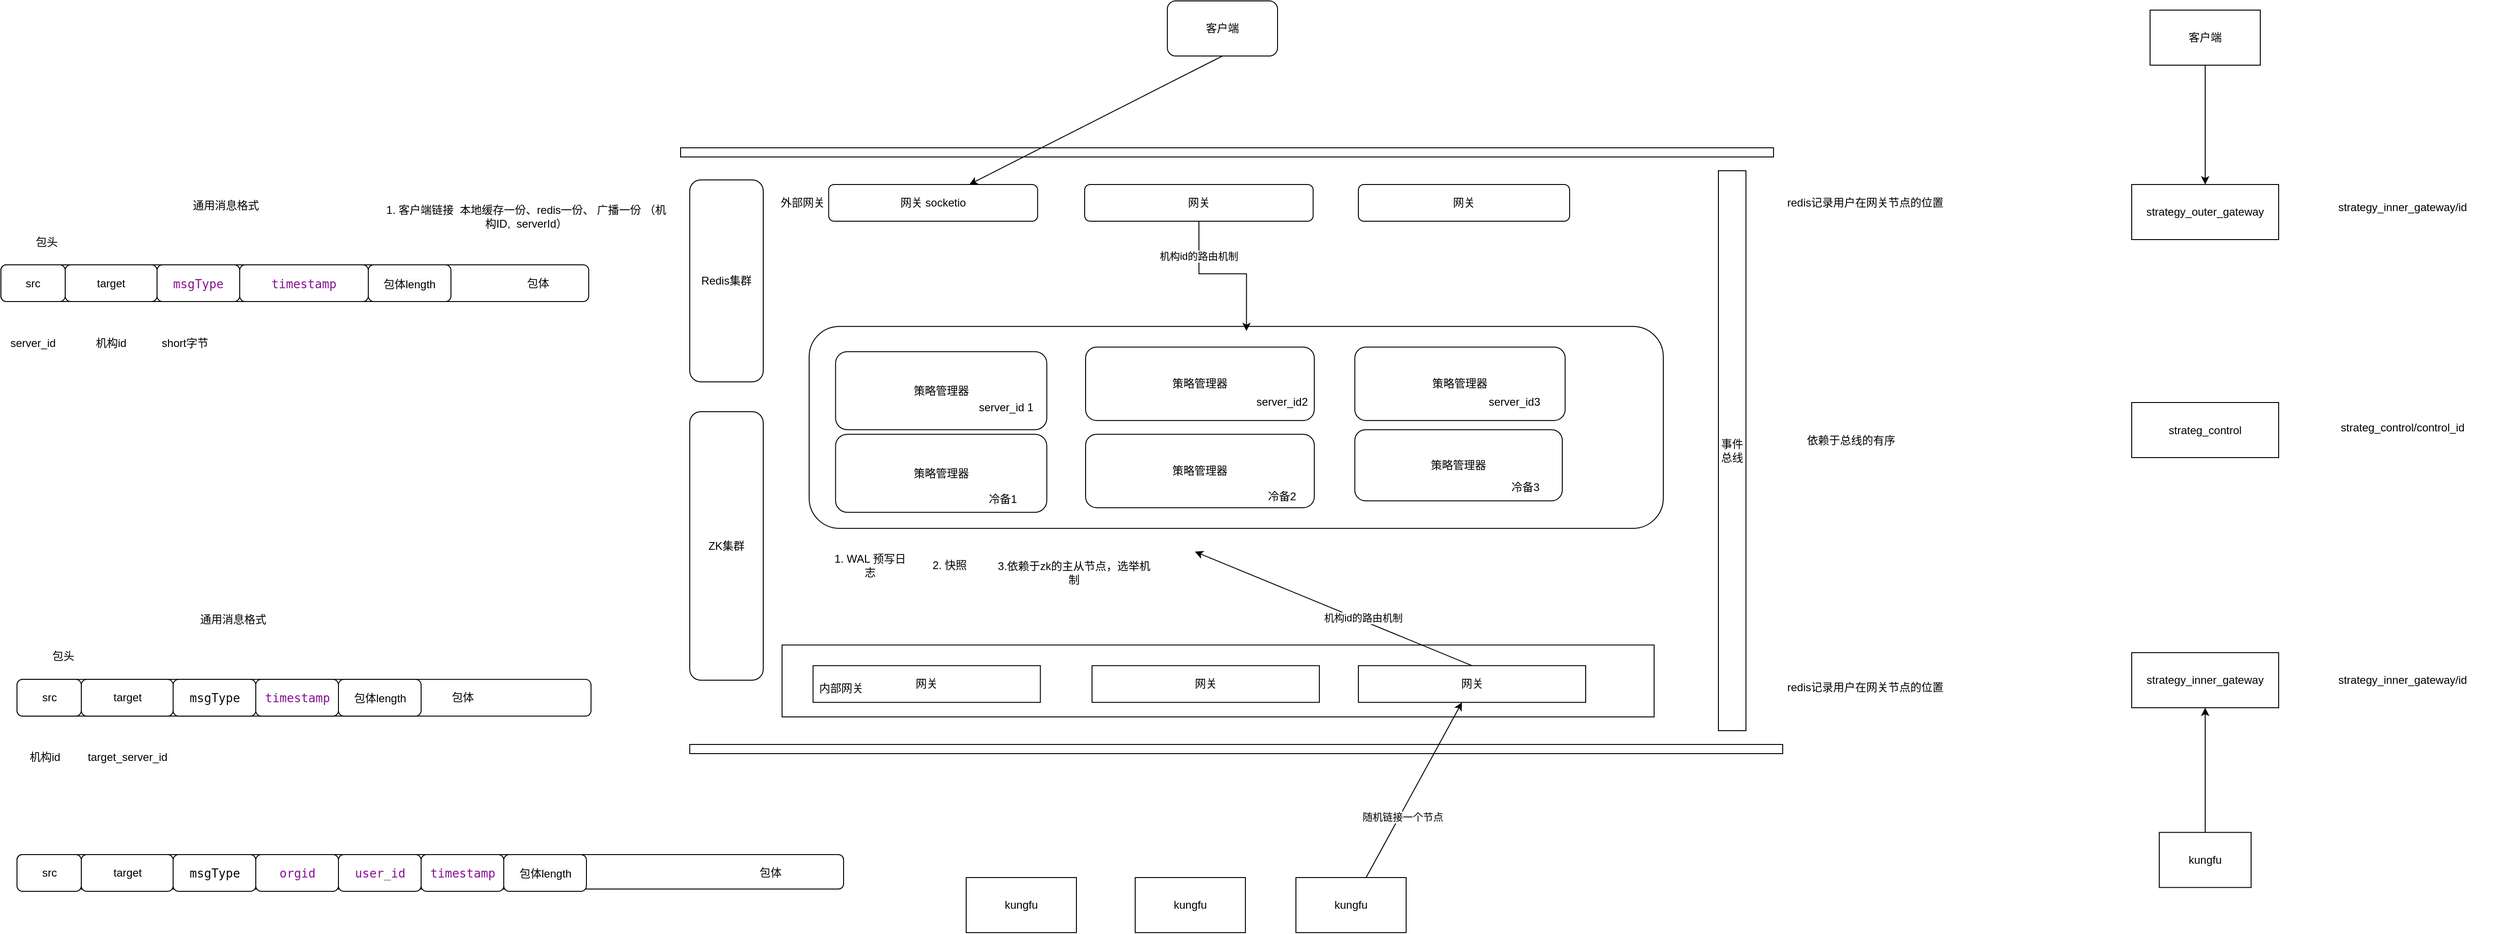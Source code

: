 <mxfile version="26.1.1">
  <diagram name="第 1 页" id="b01kbvbIfaKDo9PnE9iw">
    <mxGraphModel dx="2514" dy="878" grid="1" gridSize="10" guides="1" tooltips="1" connect="1" arrows="1" fold="1" page="1" pageScale="1" pageWidth="827" pageHeight="1169" math="0" shadow="0">
      <root>
        <mxCell id="0" />
        <mxCell id="1" parent="0" />
        <mxCell id="lOrVEeAkQtlxeltVuI04-27" value="网关" style="rounded=0;whiteSpace=wrap;html=1;" parent="1" vertex="1">
          <mxGeometry x="110.5" y="871.67" width="949.5" height="78.33" as="geometry" />
        </mxCell>
        <mxCell id="lOrVEeAkQtlxeltVuI04-11" value="" style="rounded=1;whiteSpace=wrap;html=1;" parent="1" vertex="1">
          <mxGeometry x="140" y="524.59" width="930" height="220" as="geometry" />
        </mxCell>
        <mxCell id="R9i5wPIuISrtGQEBOl63-2" value="" style="rounded=0;whiteSpace=wrap;html=1;" parent="1" vertex="1">
          <mxGeometry x="10" y="980" width="1190" height="10" as="geometry" />
        </mxCell>
        <mxCell id="R9i5wPIuISrtGQEBOl63-3" value="" style="rounded=0;whiteSpace=wrap;html=1;" parent="1" vertex="1">
          <mxGeometry y="330" width="1190" height="10" as="geometry" />
        </mxCell>
        <mxCell id="lOrVEeAkQtlxeltVuI04-39" style="rounded=0;orthogonalLoop=1;jettySize=auto;html=1;exitX=0.5;exitY=1;exitDx=0;exitDy=0;" parent="1" source="R9i5wPIuISrtGQEBOl63-7" target="lOrVEeAkQtlxeltVuI04-36" edge="1">
          <mxGeometry relative="1" as="geometry" />
        </mxCell>
        <mxCell id="R9i5wPIuISrtGQEBOl63-7" value="客户端" style="rounded=1;whiteSpace=wrap;html=1;" parent="1" vertex="1">
          <mxGeometry x="530" y="170" width="120" height="60" as="geometry" />
        </mxCell>
        <mxCell id="R9i5wPIuISrtGQEBOl63-9" value="kungfu" style="rounded=0;whiteSpace=wrap;html=1;" parent="1" vertex="1">
          <mxGeometry x="311" y="1125" width="120" height="60" as="geometry" />
        </mxCell>
        <mxCell id="g3Kdrfh8wh_fjqi-vKDI-14" style="rounded=0;orthogonalLoop=1;jettySize=auto;html=1;" parent="1" source="R9i5wPIuISrtGQEBOl63-10" target="lOrVEeAkQtlxeltVuI04-26" edge="1">
          <mxGeometry relative="1" as="geometry">
            <Array as="points" />
          </mxGeometry>
        </mxCell>
        <mxCell id="fZogc4l2z4hbRh4Dm977-39" value="随机链接一个节点" style="edgeLabel;html=1;align=center;verticalAlign=middle;resizable=0;points=[];" vertex="1" connectable="0" parent="g3Kdrfh8wh_fjqi-vKDI-14">
          <mxGeometry x="-0.293" y="-3" relative="1" as="geometry">
            <mxPoint as="offset" />
          </mxGeometry>
        </mxCell>
        <mxCell id="R9i5wPIuISrtGQEBOl63-10" value="kungfu" style="rounded=0;whiteSpace=wrap;html=1;" parent="1" vertex="1">
          <mxGeometry x="670" y="1125" width="120" height="60" as="geometry" />
        </mxCell>
        <mxCell id="R9i5wPIuISrtGQEBOl63-11" value="kungfu" style="rounded=0;whiteSpace=wrap;html=1;" parent="1" vertex="1">
          <mxGeometry x="495" y="1125" width="120" height="60" as="geometry" />
        </mxCell>
        <mxCell id="R9i5wPIuISrtGQEBOl63-13" value="事件总线" style="rounded=0;whiteSpace=wrap;html=1;" parent="1" vertex="1">
          <mxGeometry x="1130" y="355" width="30" height="610" as="geometry" />
        </mxCell>
        <mxCell id="R9i5wPIuISrtGQEBOl63-14" value="策略管理器" style="rounded=1;whiteSpace=wrap;html=1;" parent="1" vertex="1">
          <mxGeometry x="734.13" y="547.09" width="229" height="80" as="geometry" />
        </mxCell>
        <mxCell id="R9i5wPIuISrtGQEBOl63-15" value="策略管理器" style="rounded=1;whiteSpace=wrap;html=1;" parent="1" vertex="1">
          <mxGeometry x="441" y="547.09" width="249" height="80" as="geometry" />
        </mxCell>
        <mxCell id="R9i5wPIuISrtGQEBOl63-16" value="策略管理器" style="rounded=1;whiteSpace=wrap;html=1;" parent="1" vertex="1">
          <mxGeometry x="168.75" y="552.09" width="230" height="85" as="geometry" />
        </mxCell>
        <mxCell id="0-dD-s0z4eZFYw8BseGD-2" value="1. 客户端链接&amp;nbsp; 本地缓存一份、redis一份、 广播一份 （机构ID,&amp;nbsp; serverId）" style="text;html=1;align=center;verticalAlign=middle;whiteSpace=wrap;rounded=0;" parent="1" vertex="1">
          <mxGeometry x="-327.5" y="390" width="317.5" height="30" as="geometry" />
        </mxCell>
        <mxCell id="0-dD-s0z4eZFYw8BseGD-7" value="ZK集群" style="rounded=1;whiteSpace=wrap;html=1;" parent="1" vertex="1">
          <mxGeometry x="10" y="617.5" width="80" height="292.5" as="geometry" />
        </mxCell>
        <mxCell id="0-dD-s0z4eZFYw8BseGD-8" value="Redis集群" style="rounded=1;whiteSpace=wrap;html=1;" parent="1" vertex="1">
          <mxGeometry x="10" y="365" width="80" height="220" as="geometry" />
        </mxCell>
        <mxCell id="0-dD-s0z4eZFYw8BseGD-14" value="" style="rounded=1;whiteSpace=wrap;html=1;" parent="1" vertex="1">
          <mxGeometry x="-722.5" y="909.17" width="625" height="40" as="geometry" />
        </mxCell>
        <mxCell id="0-dD-s0z4eZFYw8BseGD-15" value="通用消息格式" style="text;html=1;align=center;verticalAlign=middle;whiteSpace=wrap;rounded=0;" parent="1" vertex="1">
          <mxGeometry x="-577.5" y="829.17" width="180" height="30" as="geometry" />
        </mxCell>
        <mxCell id="0-dD-s0z4eZFYw8BseGD-18" value="包头" style="text;html=1;align=center;verticalAlign=middle;whiteSpace=wrap;rounded=0;" parent="1" vertex="1">
          <mxGeometry x="-702.5" y="869.17" width="60" height="30" as="geometry" />
        </mxCell>
        <mxCell id="0-dD-s0z4eZFYw8BseGD-19" value="包体" style="text;html=1;align=center;verticalAlign=middle;whiteSpace=wrap;rounded=0;" parent="1" vertex="1">
          <mxGeometry x="-267.5" y="914.17" width="60" height="30" as="geometry" />
        </mxCell>
        <mxCell id="0-dD-s0z4eZFYw8BseGD-20" value="src" style="rounded=1;whiteSpace=wrap;html=1;" parent="1" vertex="1">
          <mxGeometry x="-722.5" y="909.17" width="70" height="40" as="geometry" />
        </mxCell>
        <mxCell id="0-dD-s0z4eZFYw8BseGD-21" value="target" style="rounded=1;whiteSpace=wrap;html=1;" parent="1" vertex="1">
          <mxGeometry x="-652.5" y="909.17" width="100" height="40" as="geometry" />
        </mxCell>
        <mxCell id="0-dD-s0z4eZFYw8BseGD-23" value="server_id 1" style="text;html=1;align=center;verticalAlign=middle;whiteSpace=wrap;rounded=0;" parent="1" vertex="1">
          <mxGeometry x="309.75" y="596.26" width="89" height="32.5" as="geometry" />
        </mxCell>
        <mxCell id="0-dD-s0z4eZFYw8BseGD-24" value="server_id2" style="text;html=1;align=center;verticalAlign=middle;whiteSpace=wrap;rounded=0;" parent="1" vertex="1">
          <mxGeometry x="625" y="592.09" width="60" height="30" as="geometry" />
        </mxCell>
        <mxCell id="0-dD-s0z4eZFYw8BseGD-25" value="server_id3" style="text;html=1;align=center;verticalAlign=middle;whiteSpace=wrap;rounded=0;" parent="1" vertex="1">
          <mxGeometry x="878.13" y="592.09" width="60" height="30" as="geometry" />
        </mxCell>
        <mxCell id="0-dD-s0z4eZFYw8BseGD-26" value="&lt;div style=&quot;background-color: rgb(255, 255, 255); color: rgb(8, 8, 8);&quot;&gt;&lt;pre style=&quot;font-family:&#39;JetBrains Mono&#39;,monospace;font-size:9.8pt;&quot;&gt;msgType&lt;/pre&gt;&lt;/div&gt;" style="rounded=1;whiteSpace=wrap;html=1;" parent="1" vertex="1">
          <mxGeometry x="-552.5" y="909.17" width="90" height="40" as="geometry" />
        </mxCell>
        <mxCell id="0-dD-s0z4eZFYw8BseGD-27" value="&lt;div style=&quot;background-color: rgb(255, 255, 255); color: rgb(8, 8, 8);&quot;&gt;&lt;pre style=&quot;font-family:&#39;JetBrains Mono&#39;,monospace;font-size:9.8pt;&quot;&gt;&lt;span style=&quot;color: rgb(0, 0, 0); font-family: Helvetica; font-size: 12px; white-space: normal; background-color: rgb(251, 251, 251);&quot;&gt;包体length&lt;/span&gt;&lt;/pre&gt;&lt;/div&gt;" style="rounded=1;whiteSpace=wrap;html=1;" parent="1" vertex="1">
          <mxGeometry x="-372.5" y="909.17" width="90" height="40" as="geometry" />
        </mxCell>
        <mxCell id="0-dD-s0z4eZFYw8BseGD-30" value="target_server_id" style="text;html=1;align=center;verticalAlign=middle;whiteSpace=wrap;rounded=0;" parent="1" vertex="1">
          <mxGeometry x="-632.5" y="979.17" width="60" height="30" as="geometry" />
        </mxCell>
        <mxCell id="0-dD-s0z4eZFYw8BseGD-31" value="" style="rounded=1;whiteSpace=wrap;html=1;" parent="1" vertex="1">
          <mxGeometry x="-740" y="457.5" width="640" height="40" as="geometry" />
        </mxCell>
        <mxCell id="0-dD-s0z4eZFYw8BseGD-32" value="通用消息格式" style="text;html=1;align=center;verticalAlign=middle;whiteSpace=wrap;rounded=0;" parent="1" vertex="1">
          <mxGeometry x="-585" y="377.5" width="180" height="30" as="geometry" />
        </mxCell>
        <mxCell id="0-dD-s0z4eZFYw8BseGD-33" value="" style="rounded=1;whiteSpace=wrap;html=1;" parent="1" vertex="1">
          <mxGeometry x="-740" y="457.5" width="350" height="40" as="geometry" />
        </mxCell>
        <mxCell id="0-dD-s0z4eZFYw8BseGD-34" value="包头" style="text;html=1;align=center;verticalAlign=middle;whiteSpace=wrap;rounded=0;" parent="1" vertex="1">
          <mxGeometry x="-720" y="417.5" width="60" height="30" as="geometry" />
        </mxCell>
        <mxCell id="0-dD-s0z4eZFYw8BseGD-35" value="包体" style="text;html=1;align=center;verticalAlign=middle;whiteSpace=wrap;rounded=0;" parent="1" vertex="1">
          <mxGeometry x="-185" y="462.5" width="60" height="30" as="geometry" />
        </mxCell>
        <mxCell id="0-dD-s0z4eZFYw8BseGD-36" value="src" style="rounded=1;whiteSpace=wrap;html=1;" parent="1" vertex="1">
          <mxGeometry x="-740" y="457.5" width="70" height="40" as="geometry" />
        </mxCell>
        <mxCell id="0-dD-s0z4eZFYw8BseGD-37" value="target" style="rounded=1;whiteSpace=wrap;html=1;" parent="1" vertex="1">
          <mxGeometry x="-670" y="457.5" width="100" height="40" as="geometry" />
        </mxCell>
        <mxCell id="0-dD-s0z4eZFYw8BseGD-38" value="&lt;div style=&quot;background-color:#ffffff;color:#080808&quot;&gt;&lt;pre style=&quot;font-family:&#39;JetBrains Mono&#39;,monospace;font-size:9.8pt;&quot;&gt;&lt;span style=&quot;color:#871094;&quot;&gt;timestamp&lt;/span&gt;&lt;/pre&gt;&lt;/div&gt;" style="rounded=1;whiteSpace=wrap;html=1;" parent="1" vertex="1">
          <mxGeometry x="-480" y="457.5" width="140" height="40" as="geometry" />
        </mxCell>
        <mxCell id="0-dD-s0z4eZFYw8BseGD-39" value="&lt;div style=&quot;background-color: rgb(255, 255, 255); color: rgb(8, 8, 8);&quot;&gt;&lt;pre style=&quot;font-family:&#39;JetBrains Mono&#39;,monospace;font-size:9.8pt;&quot;&gt;&lt;span style=&quot;color: rgb(0, 0, 0); font-family: Helvetica; font-size: 12px; white-space: normal; background-color: rgb(251, 251, 251);&quot;&gt;包体length&lt;/span&gt;&lt;/pre&gt;&lt;/div&gt;" style="rounded=1;whiteSpace=wrap;html=1;" parent="1" vertex="1">
          <mxGeometry x="-340" y="457.5" width="90" height="40" as="geometry" />
        </mxCell>
        <mxCell id="0-dD-s0z4eZFYw8BseGD-40" value="server_id" style="text;html=1;align=center;verticalAlign=middle;whiteSpace=wrap;rounded=0;" parent="1" vertex="1">
          <mxGeometry x="-735" y="527.5" width="60" height="30" as="geometry" />
        </mxCell>
        <mxCell id="0-dD-s0z4eZFYw8BseGD-41" value="机构id" style="text;html=1;align=center;verticalAlign=middle;whiteSpace=wrap;rounded=0;" parent="1" vertex="1">
          <mxGeometry x="-650" y="527.5" width="60" height="30" as="geometry" />
        </mxCell>
        <mxCell id="0-dD-s0z4eZFYw8BseGD-42" value="机构id" style="text;html=1;align=center;verticalAlign=middle;whiteSpace=wrap;rounded=0;" parent="1" vertex="1">
          <mxGeometry x="-722.5" y="979.17" width="60" height="30" as="geometry" />
        </mxCell>
        <mxCell id="lOrVEeAkQtlxeltVuI04-24" value="网关" style="rounded=0;whiteSpace=wrap;html=1;" parent="1" vertex="1">
          <mxGeometry x="144.25" y="894.17" width="247.5" height="40" as="geometry" />
        </mxCell>
        <mxCell id="lOrVEeAkQtlxeltVuI04-25" value="网关" style="rounded=0;whiteSpace=wrap;html=1;" parent="1" vertex="1">
          <mxGeometry x="448" y="894.17" width="247.5" height="40" as="geometry" />
        </mxCell>
        <mxCell id="lOrVEeAkQtlxeltVuI04-30" style="rounded=0;orthogonalLoop=1;jettySize=auto;html=1;exitX=0.5;exitY=0;exitDx=0;exitDy=0;" parent="1" source="lOrVEeAkQtlxeltVuI04-26" edge="1">
          <mxGeometry relative="1" as="geometry">
            <mxPoint x="560" y="770" as="targetPoint" />
          </mxGeometry>
        </mxCell>
        <mxCell id="lOrVEeAkQtlxeltVuI04-33" value="机构id的路由机制" style="edgeLabel;html=1;align=center;verticalAlign=middle;resizable=0;points=[];" parent="lOrVEeAkQtlxeltVuI04-30" vertex="1" connectable="0">
          <mxGeometry x="-0.208" y="-4" relative="1" as="geometry">
            <mxPoint x="-1" as="offset" />
          </mxGeometry>
        </mxCell>
        <mxCell id="lOrVEeAkQtlxeltVuI04-26" value="网关" style="rounded=0;whiteSpace=wrap;html=1;" parent="1" vertex="1">
          <mxGeometry x="738" y="894.17" width="247.5" height="40" as="geometry" />
        </mxCell>
        <mxCell id="lOrVEeAkQtlxeltVuI04-36" value="网关 socketio" style="rounded=1;whiteSpace=wrap;html=1;" parent="1" vertex="1">
          <mxGeometry x="161.25" y="370" width="227.5" height="40" as="geometry" />
        </mxCell>
        <mxCell id="lOrVEeAkQtlxeltVuI04-37" value="网关" style="rounded=1;whiteSpace=wrap;html=1;" parent="1" vertex="1">
          <mxGeometry x="440" y="370" width="248.75" height="40" as="geometry" />
        </mxCell>
        <mxCell id="lOrVEeAkQtlxeltVuI04-38" value="网关" style="rounded=1;whiteSpace=wrap;html=1;" parent="1" vertex="1">
          <mxGeometry x="738" y="370" width="230" height="40" as="geometry" />
        </mxCell>
        <mxCell id="g3Kdrfh8wh_fjqi-vKDI-19" value="&lt;div style=&quot;background-color: rgb(255, 255, 255); color: rgb(8, 8, 8);&quot;&gt;&lt;pre style=&quot;font-family:&#39;JetBrains Mono&#39;,monospace;font-size:9.8pt;&quot;&gt;&lt;span style=&quot;color: rgb(135, 16, 148);&quot;&gt;msgType&lt;/span&gt;&lt;/pre&gt;&lt;/div&gt;" style="rounded=1;whiteSpace=wrap;html=1;" parent="1" vertex="1">
          <mxGeometry x="-570" y="457.5" width="90" height="40" as="geometry" />
        </mxCell>
        <mxCell id="g3Kdrfh8wh_fjqi-vKDI-20" value="short字节" style="text;html=1;align=center;verticalAlign=middle;resizable=0;points=[];autosize=1;strokeColor=none;fillColor=none;" parent="1" vertex="1">
          <mxGeometry x="-580" y="527.5" width="80" height="30" as="geometry" />
        </mxCell>
        <mxCell id="g3Kdrfh8wh_fjqi-vKDI-21" value="&lt;div style=&quot;background-color: rgb(255, 255, 255); color: rgb(8, 8, 8);&quot;&gt;&lt;pre style=&quot;font-family:&#39;JetBrains Mono&#39;,monospace;font-size:9.8pt;&quot;&gt;&lt;pre style=&quot;font-family: &amp;quot;JetBrains Mono&amp;quot;, monospace; font-size: 9.8pt;&quot;&gt;&lt;span style=&quot;color: rgb(135, 16, 148);&quot;&gt;timestamp&lt;/span&gt;&lt;/pre&gt;&lt;/pre&gt;&lt;/div&gt;" style="rounded=1;whiteSpace=wrap;html=1;" parent="1" vertex="1">
          <mxGeometry x="-462.5" y="909.17" width="90" height="40" as="geometry" />
        </mxCell>
        <mxCell id="g3Kdrfh8wh_fjqi-vKDI-25" value="内部网关" style="text;html=1;align=center;verticalAlign=middle;whiteSpace=wrap;rounded=0;" parent="1" vertex="1">
          <mxGeometry x="145" y="904.17" width="60" height="30" as="geometry" />
        </mxCell>
        <mxCell id="g3Kdrfh8wh_fjqi-vKDI-26" value="外部网关" style="text;html=1;align=center;verticalAlign=middle;whiteSpace=wrap;rounded=0;" parent="1" vertex="1">
          <mxGeometry x="102.5" y="375" width="60" height="30" as="geometry" />
        </mxCell>
        <mxCell id="g3Kdrfh8wh_fjqi-vKDI-27" style="edgeStyle=orthogonalEdgeStyle;rounded=0;orthogonalLoop=1;jettySize=auto;html=1;exitX=0.5;exitY=1;exitDx=0;exitDy=0;entryX=0.512;entryY=0.023;entryDx=0;entryDy=0;entryPerimeter=0;" parent="1" source="lOrVEeAkQtlxeltVuI04-37" target="lOrVEeAkQtlxeltVuI04-11" edge="1">
          <mxGeometry relative="1" as="geometry" />
        </mxCell>
        <mxCell id="fZogc4l2z4hbRh4Dm977-37" value="机构id的路由机制" style="edgeLabel;html=1;align=center;verticalAlign=middle;resizable=0;points=[];" vertex="1" connectable="0" parent="g3Kdrfh8wh_fjqi-vKDI-27">
          <mxGeometry x="-0.561" y="-1" relative="1" as="geometry">
            <mxPoint as="offset" />
          </mxGeometry>
        </mxCell>
        <mxCell id="fZogc4l2z4hbRh4Dm977-2" value="策略管理器" style="rounded=1;whiteSpace=wrap;html=1;" vertex="1" parent="1">
          <mxGeometry x="168.75" y="642.09" width="230" height="85" as="geometry" />
        </mxCell>
        <mxCell id="fZogc4l2z4hbRh4Dm977-3" value="策略管理器" style="rounded=1;whiteSpace=wrap;html=1;" vertex="1" parent="1">
          <mxGeometry x="441" y="642.09" width="249" height="80" as="geometry" />
        </mxCell>
        <mxCell id="fZogc4l2z4hbRh4Dm977-4" value="策略管理器" style="rounded=1;whiteSpace=wrap;html=1;" vertex="1" parent="1">
          <mxGeometry x="734.13" y="637.09" width="225.87" height="77.5" as="geometry" />
        </mxCell>
        <mxCell id="fZogc4l2z4hbRh4Dm977-5" value="strategy_inner_gateway" style="rounded=0;whiteSpace=wrap;html=1;" vertex="1" parent="1">
          <mxGeometry x="1580" y="880" width="160" height="60" as="geometry" />
        </mxCell>
        <mxCell id="fZogc4l2z4hbRh4Dm977-7" style="edgeStyle=orthogonalEdgeStyle;rounded=0;orthogonalLoop=1;jettySize=auto;html=1;entryX=0.5;entryY=1;entryDx=0;entryDy=0;" edge="1" parent="1" source="fZogc4l2z4hbRh4Dm977-6" target="fZogc4l2z4hbRh4Dm977-5">
          <mxGeometry relative="1" as="geometry" />
        </mxCell>
        <mxCell id="fZogc4l2z4hbRh4Dm977-6" value="kungfu" style="rounded=0;whiteSpace=wrap;html=1;" vertex="1" parent="1">
          <mxGeometry x="1610" y="1075.83" width="100" height="60" as="geometry" />
        </mxCell>
        <mxCell id="fZogc4l2z4hbRh4Dm977-8" value="strategy_inner_gateway/id" style="text;html=1;align=center;verticalAlign=middle;whiteSpace=wrap;rounded=0;" vertex="1" parent="1">
          <mxGeometry x="1770" y="897.08" width="210" height="25.83" as="geometry" />
        </mxCell>
        <mxCell id="fZogc4l2z4hbRh4Dm977-9" value="strateg_control" style="rounded=0;whiteSpace=wrap;html=1;" vertex="1" parent="1">
          <mxGeometry x="1580" y="607.5" width="160" height="60" as="geometry" />
        </mxCell>
        <mxCell id="fZogc4l2z4hbRh4Dm977-10" value="strategy_outer_gateway" style="rounded=0;whiteSpace=wrap;html=1;" vertex="1" parent="1">
          <mxGeometry x="1580" y="370.0" width="160" height="60" as="geometry" />
        </mxCell>
        <mxCell id="fZogc4l2z4hbRh4Dm977-13" style="edgeStyle=orthogonalEdgeStyle;rounded=0;orthogonalLoop=1;jettySize=auto;html=1;" edge="1" parent="1" source="fZogc4l2z4hbRh4Dm977-12" target="fZogc4l2z4hbRh4Dm977-10">
          <mxGeometry relative="1" as="geometry" />
        </mxCell>
        <mxCell id="fZogc4l2z4hbRh4Dm977-12" value="客户端" style="rounded=0;whiteSpace=wrap;html=1;" vertex="1" parent="1">
          <mxGeometry x="1600" y="180" width="120" height="60" as="geometry" />
        </mxCell>
        <mxCell id="fZogc4l2z4hbRh4Dm977-14" value="strategy_inner_gateway/id" style="text;html=1;align=center;verticalAlign=middle;whiteSpace=wrap;rounded=0;" vertex="1" parent="1">
          <mxGeometry x="1770" y="381.67" width="210" height="25.83" as="geometry" />
        </mxCell>
        <mxCell id="fZogc4l2z4hbRh4Dm977-15" value="" style="rounded=1;whiteSpace=wrap;html=1;" vertex="1" parent="1">
          <mxGeometry x="-722.5" y="1100" width="900" height="37.5" as="geometry" />
        </mxCell>
        <mxCell id="fZogc4l2z4hbRh4Dm977-16" value="包体" style="text;html=1;align=center;verticalAlign=middle;whiteSpace=wrap;rounded=0;" vertex="1" parent="1">
          <mxGeometry x="67.5" y="1105" width="60" height="30" as="geometry" />
        </mxCell>
        <mxCell id="fZogc4l2z4hbRh4Dm977-17" value="src" style="rounded=1;whiteSpace=wrap;html=1;" vertex="1" parent="1">
          <mxGeometry x="-722.5" y="1100" width="70" height="40" as="geometry" />
        </mxCell>
        <mxCell id="fZogc4l2z4hbRh4Dm977-18" value="target" style="rounded=1;whiteSpace=wrap;html=1;" vertex="1" parent="1">
          <mxGeometry x="-652.5" y="1100" width="100" height="40" as="geometry" />
        </mxCell>
        <mxCell id="fZogc4l2z4hbRh4Dm977-19" value="&lt;div style=&quot;background-color: rgb(255, 255, 255); color: rgb(8, 8, 8);&quot;&gt;&lt;pre style=&quot;font-family:&#39;JetBrains Mono&#39;,monospace;font-size:9.8pt;&quot;&gt;msgType&lt;/pre&gt;&lt;/div&gt;" style="rounded=1;whiteSpace=wrap;html=1;" vertex="1" parent="1">
          <mxGeometry x="-552.5" y="1100" width="90" height="40" as="geometry" />
        </mxCell>
        <mxCell id="fZogc4l2z4hbRh4Dm977-20" value="&lt;div style=&quot;background-color: rgb(255, 255, 255); color: rgb(8, 8, 8);&quot;&gt;&lt;pre style=&quot;font-family:&#39;JetBrains Mono&#39;,monospace;font-size:9.8pt;&quot;&gt;&lt;span style=&quot;color: rgb(0, 0, 0); font-family: Helvetica; font-size: 12px; white-space: normal; background-color: rgb(251, 251, 251);&quot;&gt;包体length&lt;/span&gt;&lt;/pre&gt;&lt;/div&gt;" style="rounded=1;whiteSpace=wrap;html=1;" vertex="1" parent="1">
          <mxGeometry x="-192.5" y="1100" width="90" height="40" as="geometry" />
        </mxCell>
        <mxCell id="fZogc4l2z4hbRh4Dm977-21" value="&lt;div style=&quot;background-color: rgb(255, 255, 255); color: rgb(8, 8, 8);&quot;&gt;&lt;pre style=&quot;font-family:&#39;JetBrains Mono&#39;,monospace;font-size:9.8pt;&quot;&gt;&lt;pre style=&quot;font-family: &amp;quot;JetBrains Mono&amp;quot;, monospace; font-size: 9.8pt;&quot;&gt;&lt;span style=&quot;color: rgb(135, 16, 148);&quot;&gt;timestamp&lt;/span&gt;&lt;/pre&gt;&lt;/pre&gt;&lt;/div&gt;" style="rounded=1;whiteSpace=wrap;html=1;" vertex="1" parent="1">
          <mxGeometry x="-282.5" y="1100" width="90" height="40" as="geometry" />
        </mxCell>
        <mxCell id="fZogc4l2z4hbRh4Dm977-23" value="&lt;div style=&quot;background-color: rgb(255, 255, 255); color: rgb(8, 8, 8);&quot;&gt;&lt;pre style=&quot;font-family:&#39;JetBrains Mono&#39;,monospace;font-size:9.8pt;&quot;&gt;&lt;pre style=&quot;font-family: &amp;quot;JetBrains Mono&amp;quot;, monospace; font-size: 9.8pt;&quot;&gt;&lt;span style=&quot;color: rgb(135, 16, 148);&quot;&gt;orgid&lt;/span&gt;&lt;/pre&gt;&lt;/pre&gt;&lt;/div&gt;" style="rounded=1;whiteSpace=wrap;html=1;" vertex="1" parent="1">
          <mxGeometry x="-462.5" y="1100" width="90" height="40" as="geometry" />
        </mxCell>
        <mxCell id="fZogc4l2z4hbRh4Dm977-24" value="&lt;div style=&quot;background-color: rgb(255, 255, 255); color: rgb(8, 8, 8);&quot;&gt;&lt;pre style=&quot;font-family:&#39;JetBrains Mono&#39;,monospace;font-size:9.8pt;&quot;&gt;&lt;pre style=&quot;font-family: &amp;quot;JetBrains Mono&amp;quot;, monospace; font-size: 9.8pt;&quot;&gt;&lt;span style=&quot;color: rgb(135, 16, 148);&quot;&gt;user_id&lt;/span&gt;&lt;/pre&gt;&lt;/pre&gt;&lt;/div&gt;" style="rounded=1;whiteSpace=wrap;html=1;" vertex="1" parent="1">
          <mxGeometry x="-372.5" y="1100" width="90" height="40" as="geometry" />
        </mxCell>
        <mxCell id="fZogc4l2z4hbRh4Dm977-25" value="strateg_control/control_id" style="text;html=1;align=center;verticalAlign=middle;whiteSpace=wrap;rounded=0;" vertex="1" parent="1">
          <mxGeometry x="1770" y="621.67" width="210" height="25.83" as="geometry" />
        </mxCell>
        <mxCell id="fZogc4l2z4hbRh4Dm977-27" value="冷备1" style="text;html=1;align=center;verticalAlign=middle;whiteSpace=wrap;rounded=0;" vertex="1" parent="1">
          <mxGeometry x="321" y="697.59" width="60" height="30" as="geometry" />
        </mxCell>
        <mxCell id="fZogc4l2z4hbRh4Dm977-28" value="冷备2" style="text;html=1;align=center;verticalAlign=middle;whiteSpace=wrap;rounded=0;" vertex="1" parent="1">
          <mxGeometry x="625" y="694.59" width="60" height="30" as="geometry" />
        </mxCell>
        <mxCell id="fZogc4l2z4hbRh4Dm977-29" value="冷备3" style="text;html=1;align=center;verticalAlign=middle;whiteSpace=wrap;rounded=0;" vertex="1" parent="1">
          <mxGeometry x="890" y="684.59" width="60" height="30" as="geometry" />
        </mxCell>
        <mxCell id="fZogc4l2z4hbRh4Dm977-31" value="1. WAL 预写日志" style="text;html=1;align=center;verticalAlign=middle;whiteSpace=wrap;rounded=0;" vertex="1" parent="1">
          <mxGeometry x="161.25" y="775" width="91.25" height="20" as="geometry" />
        </mxCell>
        <mxCell id="fZogc4l2z4hbRh4Dm977-33" value="2. 快照" style="text;html=1;align=center;verticalAlign=middle;whiteSpace=wrap;rounded=0;" vertex="1" parent="1">
          <mxGeometry x="262.5" y="770" width="60" height="30" as="geometry" />
        </mxCell>
        <mxCell id="fZogc4l2z4hbRh4Dm977-34" value="3.依赖于zk的主从节点，选举机制" style="text;html=1;align=center;verticalAlign=middle;whiteSpace=wrap;rounded=0;" vertex="1" parent="1">
          <mxGeometry x="342.5" y="775" width="171.25" height="35" as="geometry" />
        </mxCell>
        <mxCell id="fZogc4l2z4hbRh4Dm977-40" value="依赖于总线的有序" style="text;html=1;align=center;verticalAlign=middle;whiteSpace=wrap;rounded=0;" vertex="1" parent="1">
          <mxGeometry x="1190" y="630.5" width="169" height="37" as="geometry" />
        </mxCell>
        <mxCell id="fZogc4l2z4hbRh4Dm977-41" value="redis记录用户在网关节点的位置" style="text;html=1;align=center;verticalAlign=middle;whiteSpace=wrap;rounded=0;" vertex="1" parent="1">
          <mxGeometry x="1160" y="363.69" width="260" height="52.62" as="geometry" />
        </mxCell>
        <mxCell id="fZogc4l2z4hbRh4Dm977-42" value="redis记录用户在网关节点的位置" style="text;html=1;align=center;verticalAlign=middle;whiteSpace=wrap;rounded=0;" vertex="1" parent="1">
          <mxGeometry x="1160" y="891.55" width="260" height="52.62" as="geometry" />
        </mxCell>
      </root>
    </mxGraphModel>
  </diagram>
</mxfile>
